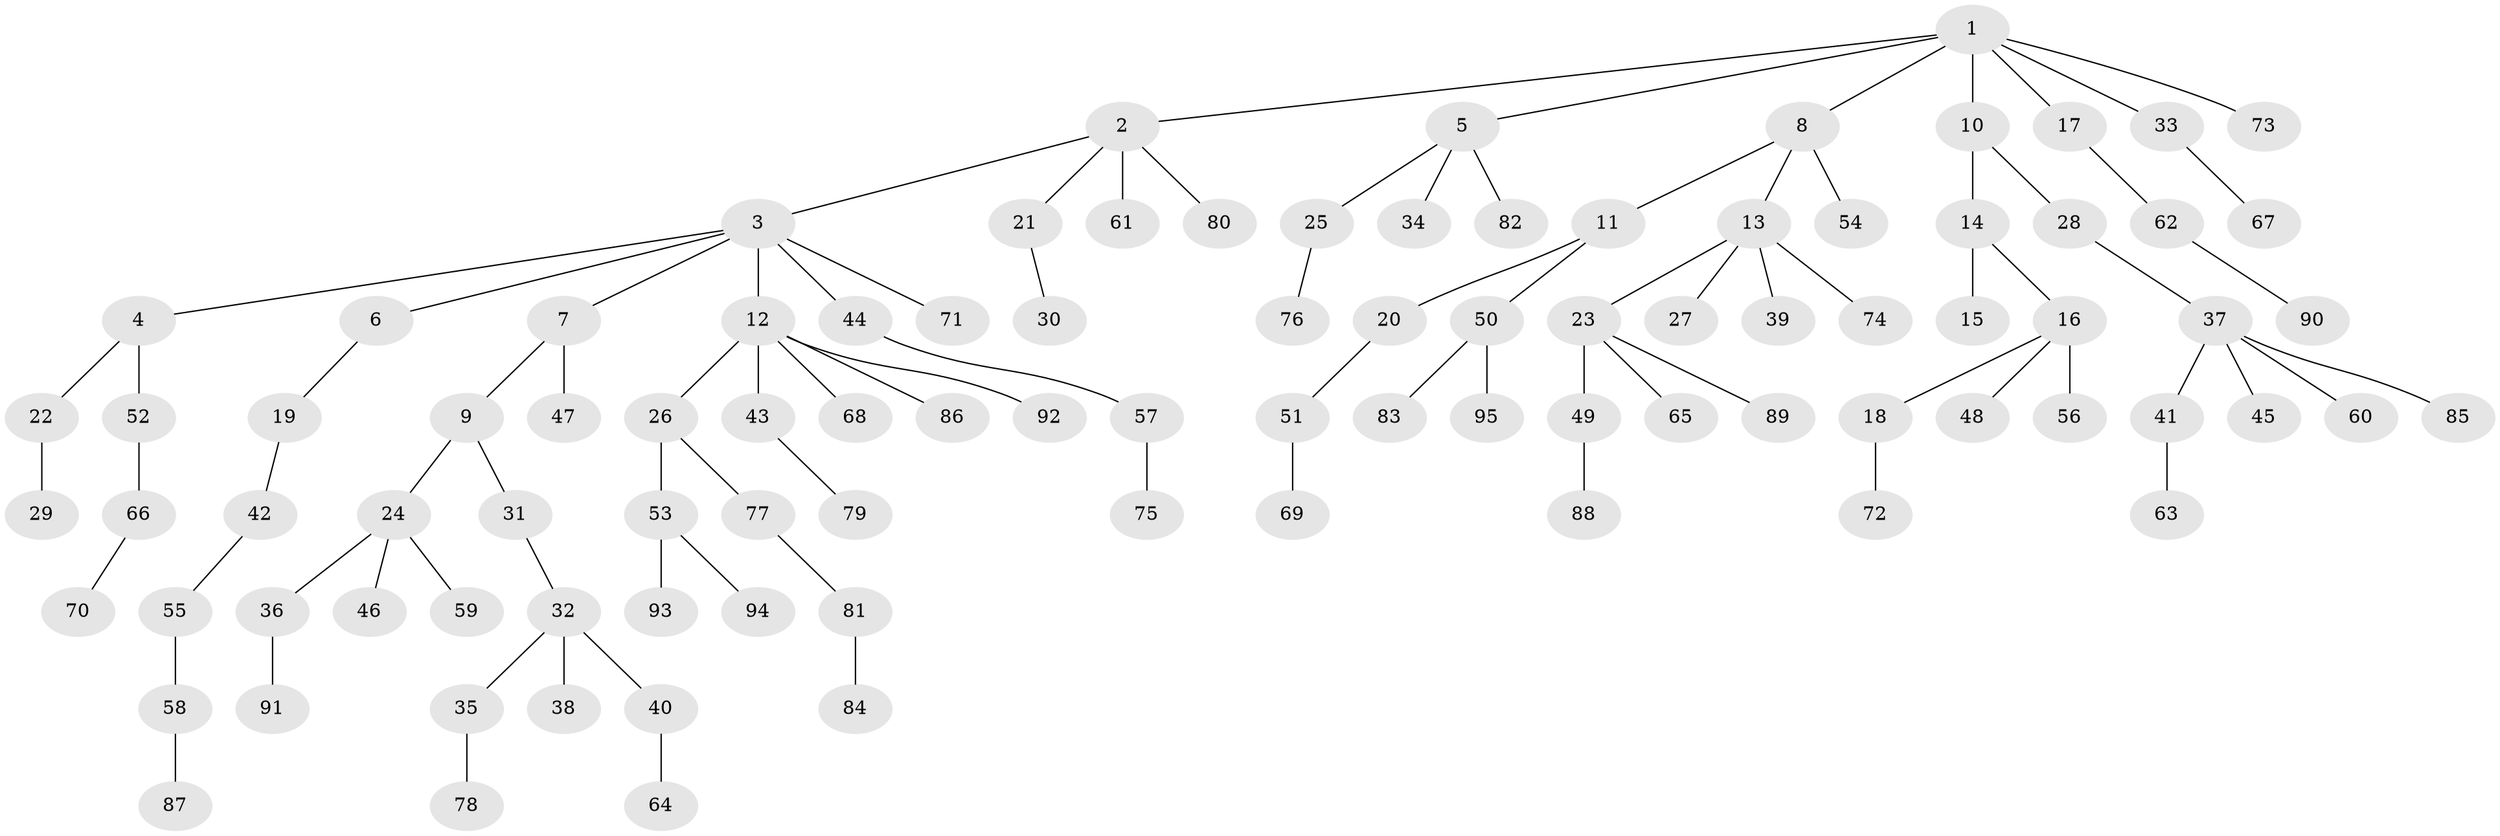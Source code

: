 // original degree distribution, {8: 0.007407407407407408, 6: 0.014814814814814815, 7: 0.014814814814814815, 3: 0.14814814814814814, 5: 0.02962962962962963, 1: 0.5037037037037037, 2: 0.24444444444444444, 4: 0.037037037037037035}
// Generated by graph-tools (version 1.1) at 2025/51/03/04/25 22:51:35]
// undirected, 95 vertices, 94 edges
graph export_dot {
  node [color=gray90,style=filled];
  1;
  2;
  3;
  4;
  5;
  6;
  7;
  8;
  9;
  10;
  11;
  12;
  13;
  14;
  15;
  16;
  17;
  18;
  19;
  20;
  21;
  22;
  23;
  24;
  25;
  26;
  27;
  28;
  29;
  30;
  31;
  32;
  33;
  34;
  35;
  36;
  37;
  38;
  39;
  40;
  41;
  42;
  43;
  44;
  45;
  46;
  47;
  48;
  49;
  50;
  51;
  52;
  53;
  54;
  55;
  56;
  57;
  58;
  59;
  60;
  61;
  62;
  63;
  64;
  65;
  66;
  67;
  68;
  69;
  70;
  71;
  72;
  73;
  74;
  75;
  76;
  77;
  78;
  79;
  80;
  81;
  82;
  83;
  84;
  85;
  86;
  87;
  88;
  89;
  90;
  91;
  92;
  93;
  94;
  95;
  1 -- 2 [weight=1.0];
  1 -- 5 [weight=1.0];
  1 -- 8 [weight=1.0];
  1 -- 10 [weight=1.0];
  1 -- 17 [weight=1.0];
  1 -- 33 [weight=1.0];
  1 -- 73 [weight=1.0];
  2 -- 3 [weight=1.0];
  2 -- 21 [weight=1.0];
  2 -- 61 [weight=1.0];
  2 -- 80 [weight=1.0];
  3 -- 4 [weight=1.0];
  3 -- 6 [weight=1.0];
  3 -- 7 [weight=1.0];
  3 -- 12 [weight=1.0];
  3 -- 44 [weight=1.0];
  3 -- 71 [weight=1.0];
  4 -- 22 [weight=1.0];
  4 -- 52 [weight=1.0];
  5 -- 25 [weight=1.0];
  5 -- 34 [weight=1.0];
  5 -- 82 [weight=1.0];
  6 -- 19 [weight=1.0];
  7 -- 9 [weight=1.0];
  7 -- 47 [weight=1.0];
  8 -- 11 [weight=1.0];
  8 -- 13 [weight=1.0];
  8 -- 54 [weight=1.0];
  9 -- 24 [weight=1.0];
  9 -- 31 [weight=1.0];
  10 -- 14 [weight=1.0];
  10 -- 28 [weight=1.0];
  11 -- 20 [weight=1.0];
  11 -- 50 [weight=1.0];
  12 -- 26 [weight=1.0];
  12 -- 43 [weight=1.0];
  12 -- 68 [weight=1.0];
  12 -- 86 [weight=1.0];
  12 -- 92 [weight=1.0];
  13 -- 23 [weight=1.0];
  13 -- 27 [weight=1.0];
  13 -- 39 [weight=1.0];
  13 -- 74 [weight=1.0];
  14 -- 15 [weight=1.0];
  14 -- 16 [weight=1.0];
  16 -- 18 [weight=1.0];
  16 -- 48 [weight=1.0];
  16 -- 56 [weight=1.0];
  17 -- 62 [weight=1.0];
  18 -- 72 [weight=1.0];
  19 -- 42 [weight=1.0];
  20 -- 51 [weight=1.0];
  21 -- 30 [weight=1.0];
  22 -- 29 [weight=1.0];
  23 -- 49 [weight=1.0];
  23 -- 65 [weight=1.0];
  23 -- 89 [weight=1.0];
  24 -- 36 [weight=1.0];
  24 -- 46 [weight=1.0];
  24 -- 59 [weight=1.0];
  25 -- 76 [weight=1.0];
  26 -- 53 [weight=1.0];
  26 -- 77 [weight=1.0];
  28 -- 37 [weight=1.0];
  31 -- 32 [weight=1.0];
  32 -- 35 [weight=1.0];
  32 -- 38 [weight=1.0];
  32 -- 40 [weight=1.0];
  33 -- 67 [weight=1.0];
  35 -- 78 [weight=1.0];
  36 -- 91 [weight=1.0];
  37 -- 41 [weight=1.0];
  37 -- 45 [weight=1.0];
  37 -- 60 [weight=1.0];
  37 -- 85 [weight=1.0];
  40 -- 64 [weight=1.0];
  41 -- 63 [weight=1.0];
  42 -- 55 [weight=1.0];
  43 -- 79 [weight=1.0];
  44 -- 57 [weight=1.0];
  49 -- 88 [weight=1.0];
  50 -- 83 [weight=1.0];
  50 -- 95 [weight=1.0];
  51 -- 69 [weight=1.0];
  52 -- 66 [weight=1.0];
  53 -- 93 [weight=1.0];
  53 -- 94 [weight=1.0];
  55 -- 58 [weight=1.0];
  57 -- 75 [weight=1.0];
  58 -- 87 [weight=1.0];
  62 -- 90 [weight=1.0];
  66 -- 70 [weight=1.0];
  77 -- 81 [weight=1.0];
  81 -- 84 [weight=1.0];
}
